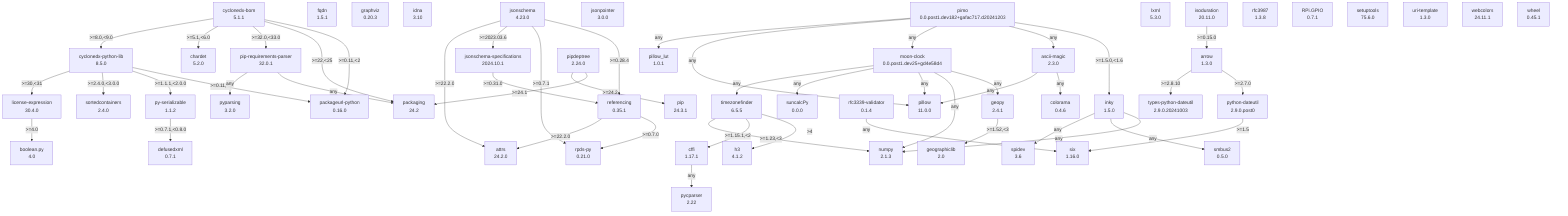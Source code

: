 flowchart TD
    classDef missing stroke-dasharray: 5
    arrow["arrow\n1.3.0"]
    ascii-magic["ascii-magic\n2.3.0"]
    attrs["attrs\n24.2.0"]
    boolean-py["boolean.py\n4.0"]
    cffi["cffi\n1.17.1"]
    chardet["chardet\n5.2.0"]
    colorama["colorama\n0.4.6"]
    cyclonedx-bom["cyclonedx-bom\n5.1.1"]
    cyclonedx-python-lib["cyclonedx-python-lib\n8.5.0"]
    defusedxml["defusedxml\n0.7.1"]
    fqdn["fqdn\n1.5.1"]
    geographiclib["geographiclib\n2.0"]
    geopy["geopy\n2.4.1"]
    graphviz["graphviz\n0.20.3"]
    h3["h3\n4.1.2"]
    idna["idna\n3.10"]
    inky["inky\n1.5.0"]
    isoduration["isoduration\n20.11.0"]
    jsonpointer["jsonpointer\n3.0.0"]
    jsonschema-specifications["jsonschema-specifications\n2024.10.1"]
    jsonschema["jsonschema\n4.23.0"]
    license-expression["license-expression\n30.4.0"]
    lxml["lxml\n5.3.0"]
    moon-clock["moon-clock\n0.0.post1.dev25+gd4e58d4"]
    numpy["numpy\n2.1.3"]
    packageurl-python["packageurl-python\n0.16.0"]
    packaging["packaging\n24.2"]
    pillow-lut["pillow_lut\n1.0.1"]
    pillow["pillow\n11.0.0"]
    pimo["pimo\n0.0.post1.dev182+gafac717.d20241203"]
    pip-requirements-parser["pip-requirements-parser\n32.0.1"]
    pip["pip\n24.3.1"]
    pipdeptree["pipdeptree\n2.24.0"]
    py-serializable["py-serializable\n1.1.2"]
    pycparser["pycparser\n2.22"]
    pyparsing["pyparsing\n3.2.0"]
    python-dateutil["python-dateutil\n2.9.0.post0"]
    referencing["referencing\n0.35.1"]
    rfc3339-validator["rfc3339-validator\n0.1.4"]
    rfc3987["rfc3987\n1.3.8"]
    rpds-py["rpds-py\n0.21.0"]
    rpi-gpio["RPi.GPIO\n0.7.1"]
    setuptools["setuptools\n75.6.0"]
    six["six\n1.16.0"]
    smbus2["smbus2\n0.5.0"]
    sortedcontainers["sortedcontainers\n2.4.0"]
    spidev["spidev\n3.6"]
    suncalcpy["suncalcPy\n0.0.0"]
    timezonefinder["timezonefinder\n6.5.5"]
    types-python-dateutil["types-python-dateutil\n2.9.0.20241003"]
    uri-template["uri-template\n1.3.0"]
    webcolors["webcolors\n24.11.1"]
    wheel["wheel\n0.45.1"]
    arrow -- ">=2.7.0" --> python-dateutil
    arrow -- ">=2.8.10" --> types-python-dateutil
    ascii-magic -- "any" --> colorama
    ascii-magic -- "any" --> pillow
    cffi -- "any" --> pycparser
    cyclonedx-bom -- ">=0.11,<2" --> packageurl-python
    cyclonedx-bom -- ">=22,<25" --> packaging
    cyclonedx-bom -- ">=32.0,<33.0" --> pip-requirements-parser
    cyclonedx-bom -- ">=5.1,<6.0" --> chardet
    cyclonedx-bom -- ">=8.0,<9.0" --> cyclonedx-python-lib
    cyclonedx-python-lib -- ">=0.11,<2" --> packageurl-python
    cyclonedx-python-lib -- ">=1.1.1,<2.0.0" --> py-serializable
    cyclonedx-python-lib -- ">=2.4.0,<3.0.0" --> sortedcontainers
    cyclonedx-python-lib -- ">=30,<31" --> license-expression
    geopy -- ">=1.52,<3" --> geographiclib
    inky -- "any" --> numpy
    inky -- "any" --> smbus2
    inky -- "any" --> spidev
    isoduration -- ">=0.15.0" --> arrow
    jsonschema -- ">=0.28.4" --> referencing
    jsonschema -- ">=0.7.1" --> rpds-py
    jsonschema -- ">=2023.03.6" --> jsonschema-specifications
    jsonschema -- ">=22.2.0" --> attrs
    jsonschema-specifications -- ">=0.31.0" --> referencing
    license-expression -- ">=4.0" --> boolean-py
    moon-clock -- "any" --> geopy
    moon-clock -- "any" --> numpy
    moon-clock -- "any" --> pillow
    moon-clock -- "any" --> suncalcpy
    moon-clock -- "any" --> timezonefinder
    pimo -- ">=1.5.0,<1.6" --> inky
    pimo -- "any" --> ascii-magic
    pimo -- "any" --> moon-clock
    pimo -- "any" --> pillow
    pimo -- "any" --> pillow-lut
    pip-requirements-parser -- "any" --> packaging
    pip-requirements-parser -- "any" --> pyparsing
    pipdeptree -- ">=24.1" --> packaging
    pipdeptree -- ">=24.2" --> pip
    py-serializable -- ">=0.7.1,<0.8.0" --> defusedxml
    python-dateutil -- ">=1.5" --> six
    referencing -- ">=0.7.0" --> rpds-py
    referencing -- ">=22.2.0" --> attrs
    rfc3339-validator -- "any" --> six
    timezonefinder -- ">4" --> h3
    timezonefinder -- ">=1.15.1,<2" --> cffi
    timezonefinder -- ">=1.23,<3" --> numpy